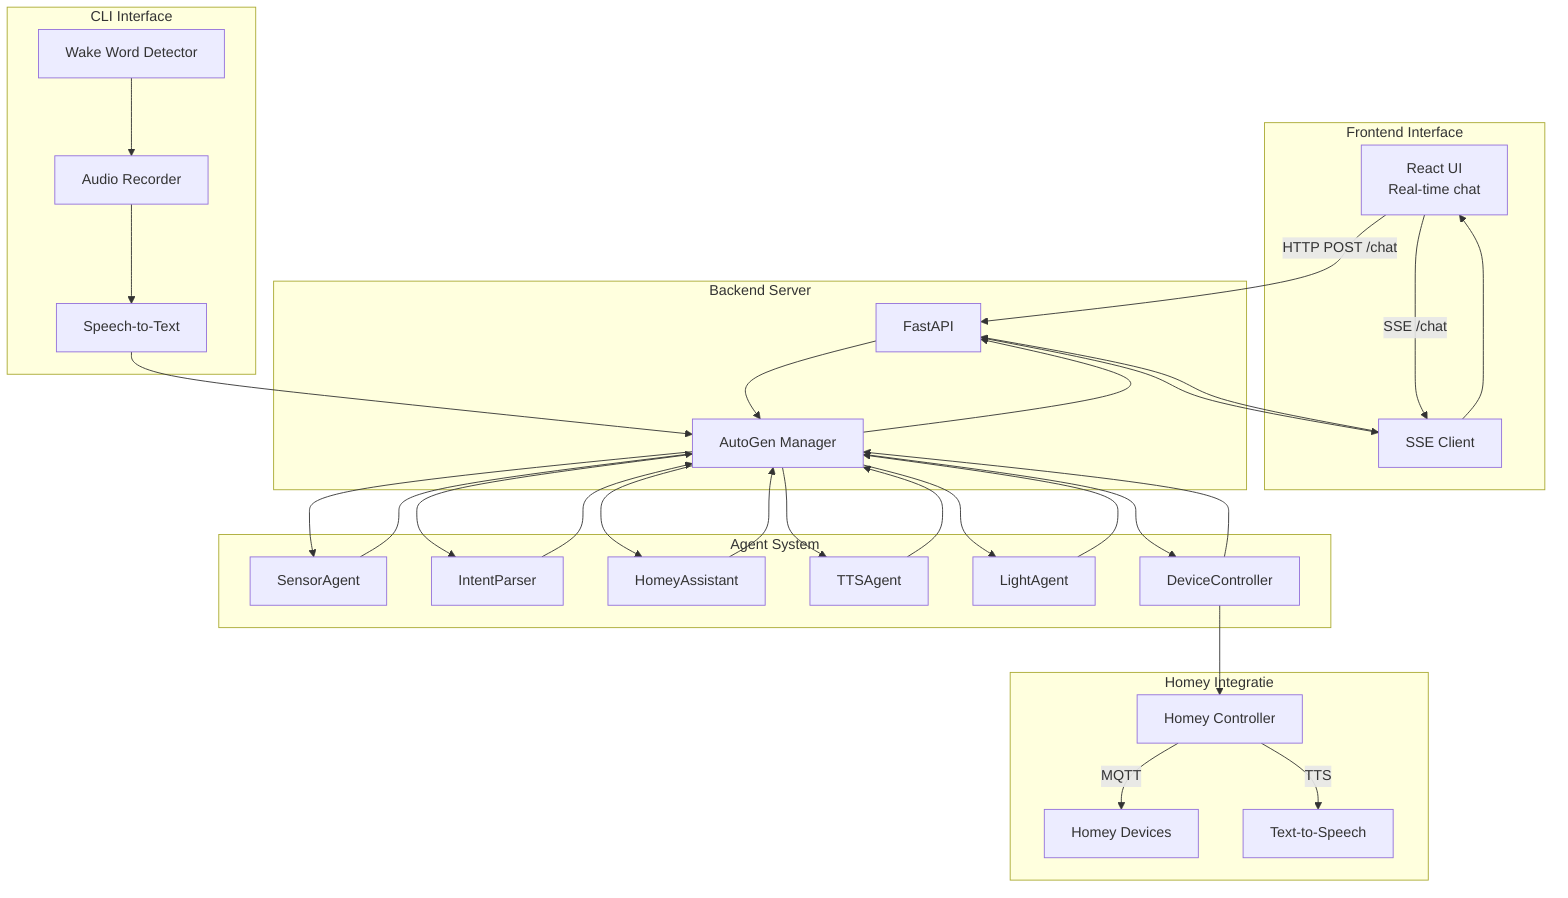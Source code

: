 graph TD
    subgraph frontend["Frontend Interface"]
        ui["React UI\nReal-time chat"]
        sse_client["SSE Client"]
    end

    subgraph cli["CLI Interface"]
        wake_word["Wake Word Detector"]
        recorder["Audio Recorder"]
        stt["Speech-to-Text"]
    end

    subgraph backend["Backend Server"]
        api["FastAPI"]
        autogen_mgr["AutoGen Manager"]
    end

    subgraph agents["Agent System"]
        sensor_agent["SensorAgent"]
        intent_parser["IntentParser"]
        homey_assistant["HomeyAssistant"]
        tts_agent["TTSAgent"]
        light_agent["LightAgent"]
        device_ctrl["DeviceController"]
    end

    subgraph homey["Homey Integratie"]
        homey_ctrl["Homey Controller"]
        homey_devices["Homey Devices"]
        tts_service["Text-to-Speech"]
    end

    ui -->|"HTTP POST /chat"| api
    ui -->|"SSE /chat"| sse_client
    sse_client --> api

    wake_word --> recorder
    recorder --> stt
    stt --> autogen_mgr

    api --> autogen_mgr
    autogen_mgr --> intent_parser
    autogen_mgr --> sensor_agent
    autogen_mgr --> homey_assistant
    autogen_mgr --> tts_agent
    autogen_mgr --> light_agent
    autogen_mgr --> device_ctrl

    device_ctrl --> homey_ctrl
    homey_ctrl -->|MQTT| homey_devices
    homey_ctrl -->|TTS| tts_service

    intent_parser --> autogen_mgr
    sensor_agent --> autogen_mgr
    homey_assistant --> autogen_mgr
    tts_agent --> autogen_mgr
    light_agent --> autogen_mgr
    device_ctrl --> autogen_mgr
    autogen_mgr --> api
    api --> sse_client
    sse_client --> ui